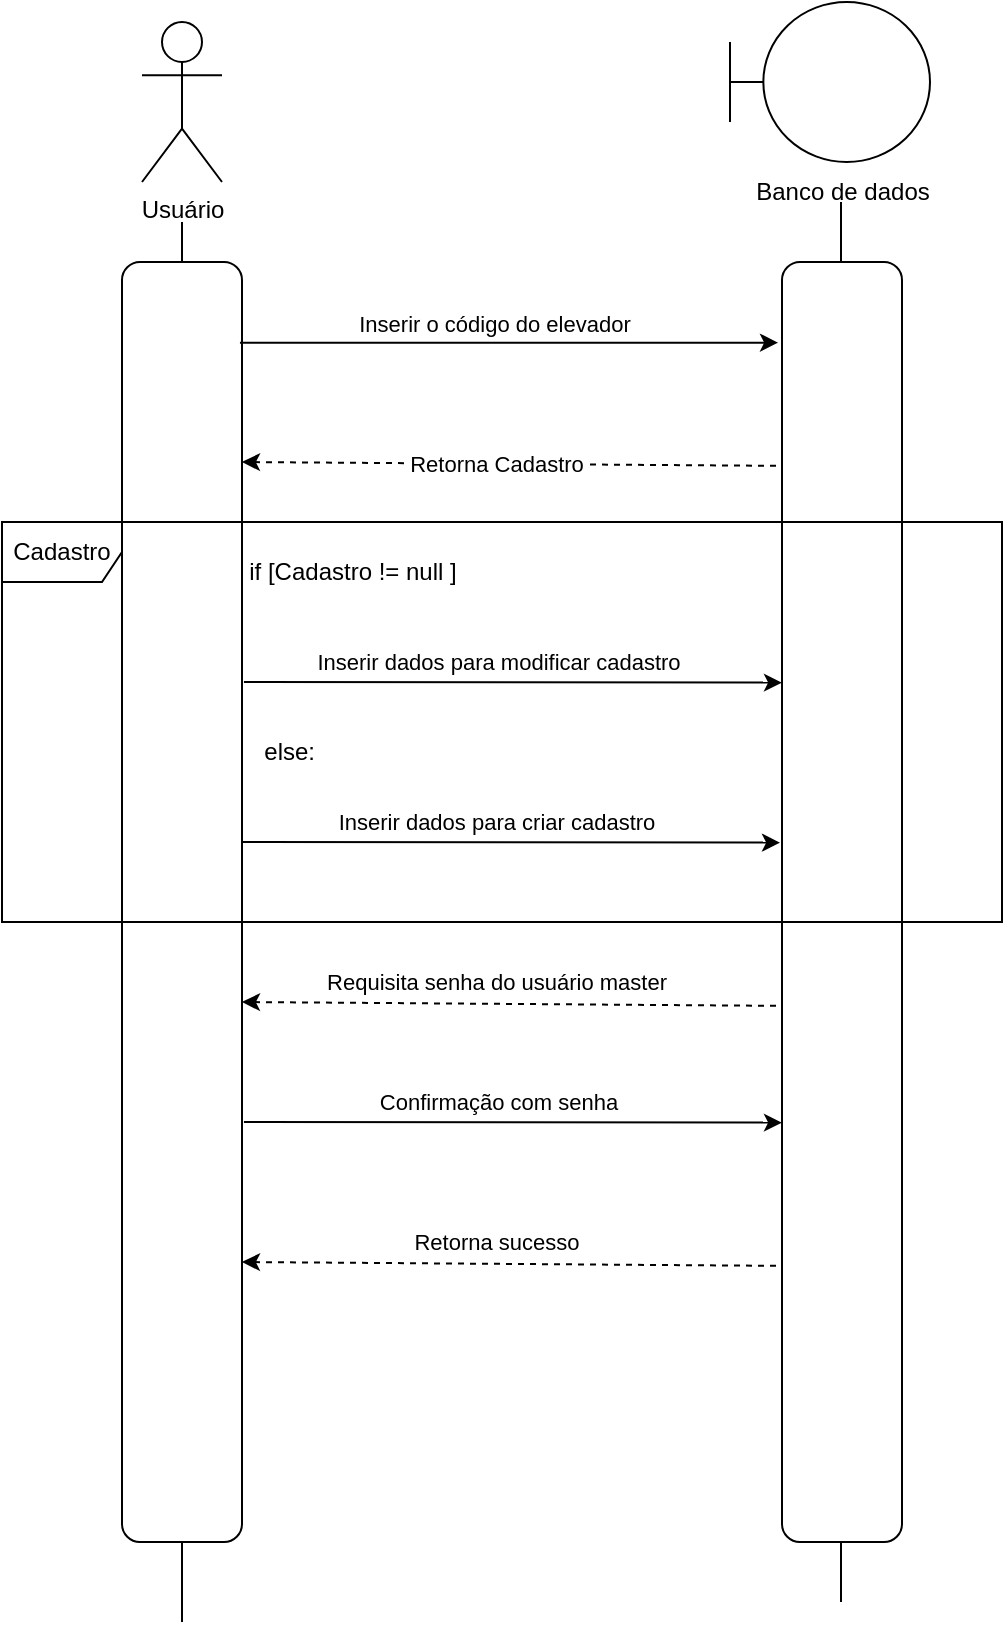 <mxfile version="24.8.4">
  <diagram name="Página-1" id="bB26nEsJqC5H9VZv3iXy">
    <mxGraphModel dx="2261" dy="772" grid="1" gridSize="10" guides="1" tooltips="1" connect="1" arrows="1" fold="1" page="1" pageScale="1" pageWidth="827" pageHeight="1169" math="0" shadow="0">
      <root>
        <mxCell id="0" />
        <mxCell id="1" parent="0" />
        <mxCell id="BPzOni1CalHz44KrnCVf-2" value="Usuário" style="shape=umlActor;verticalLabelPosition=bottom;verticalAlign=top;html=1;outlineConnect=0;" vertex="1" parent="1">
          <mxGeometry x="20" y="110" width="40" height="80" as="geometry" />
        </mxCell>
        <mxCell id="BPzOni1CalHz44KrnCVf-11" value="" style="group" vertex="1" connectable="0" parent="1">
          <mxGeometry x="10.0" y="210" width="60.0" height="700" as="geometry" />
        </mxCell>
        <mxCell id="BPzOni1CalHz44KrnCVf-8" value="" style="endArrow=none;html=1;rounded=0;" edge="1" parent="BPzOni1CalHz44KrnCVf-11">
          <mxGeometry width="50" height="50" relative="1" as="geometry">
            <mxPoint x="30.0" y="700" as="sourcePoint" />
            <mxPoint x="30.0" as="targetPoint" />
          </mxGeometry>
        </mxCell>
        <mxCell id="BPzOni1CalHz44KrnCVf-6" value="" style="rounded=1;whiteSpace=wrap;html=1;rotation=90;" vertex="1" parent="BPzOni1CalHz44KrnCVf-11">
          <mxGeometry x="-290" y="310" width="640" height="60" as="geometry" />
        </mxCell>
        <mxCell id="BPzOni1CalHz44KrnCVf-12" value="&lt;span style=&quot;color: rgba(0, 0, 0, 0); font-family: monospace; font-size: 0px; text-align: start; background-color: rgb(251, 251, 251);&quot;&gt;%3CmxGraphModel%3E%3Croot%3E%3CmxCell%20id%3D%220%22%2F%3E%3CmxCell%20id%3D%221%22%20parent%3D%220%22%2F%3E%3CmxCell%20id%3D%222%22%20value%3D%22%22%20style%3D%22endArrow%3Dclassic%3Bhtml%3D1%3Brounded%3D0%3BexitX%3D0.063%3BexitY%3D0.017%3BexitDx%3D0%3BexitDy%3D0%3BexitPerimeter%3D0%3BentryX%3D0.063%3BentryY%3D1.033%3BentryDx%3D0%3BentryDy%3D0%3BentryPerimeter%3D0%3B%22%20edge%3D%221%22%20parent%3D%221%22%3E%3CmxGeometry%20width%3D%2250%22%20height%3D%2250%22%20relative%3D%221%22%20as%3D%22geometry%22%3E%3CmxPoint%20x%3D%22249%22%20y%3D%22280%22%20as%3D%22sourcePoint%22%2F%3E%3CmxPoint%20x%3D%22548%22%20y%3D%22280%22%20as%3D%22targetPoint%22%2F%3E%3C%2FmxGeometry%3E%3C%2FmxCell%3E%3CmxCell%20id%3D%223%22%20value%3D%22Escaneia%20o%20c%C3%B3digo%20do%20elevador%22%20style%3D%22edgeLabel%3Bhtml%3D1%3Balign%3Dcenter%3BverticalAlign%3Dmiddle%3Bresizable%3D0%3Bpoints%3D%5B%5D%3B%22%20vertex%3D%221%22%20connectable%3D%220%22%20parent%3D%222%22%3E%3CmxGeometry%20x%3D%22-0.077%22%20y%3D%223%22%20relative%3D%221%22%20as%3D%22geometry%22%3E%3CmxPoint%20x%3D%223%22%20y%3D%22-7%22%20as%3D%22offset%22%2F%3E%3C%2FmxGeometry%3E%3C%2FmxCell%3E%3C%2Froot%3E%3C%2FmxGraphModel%3E&lt;/span&gt;" style="endArrow=classic;html=1;rounded=0;exitX=0.063;exitY=0.017;exitDx=0;exitDy=0;exitPerimeter=0;entryX=0.063;entryY=1.033;entryDx=0;entryDy=0;entryPerimeter=0;" edge="1" parent="1" source="BPzOni1CalHz44KrnCVf-6">
          <mxGeometry width="50" height="50" relative="1" as="geometry">
            <mxPoint x="210" y="350" as="sourcePoint" />
            <mxPoint x="338.02" y="270.32" as="targetPoint" />
          </mxGeometry>
        </mxCell>
        <mxCell id="BPzOni1CalHz44KrnCVf-13" value="Inserir o código do elevador" style="edgeLabel;html=1;align=center;verticalAlign=middle;resizable=0;points=[];" vertex="1" connectable="0" parent="BPzOni1CalHz44KrnCVf-12">
          <mxGeometry x="-0.077" y="3" relative="1" as="geometry">
            <mxPoint x="3" y="-7" as="offset" />
          </mxGeometry>
        </mxCell>
        <mxCell id="BPzOni1CalHz44KrnCVf-18" value="" style="shape=umlBoundary;whiteSpace=wrap;html=1;" vertex="1" parent="1">
          <mxGeometry x="314" y="100" width="100" height="80" as="geometry" />
        </mxCell>
        <mxCell id="BPzOni1CalHz44KrnCVf-20" value="" style="group" vertex="1" connectable="0" parent="1">
          <mxGeometry x="340" y="200" width="85" height="700" as="geometry" />
        </mxCell>
        <mxCell id="BPzOni1CalHz44KrnCVf-21" value="" style="endArrow=none;html=1;rounded=0;" edge="1" parent="BPzOni1CalHz44KrnCVf-20">
          <mxGeometry width="50" height="50" relative="1" as="geometry">
            <mxPoint x="29.5" y="700" as="sourcePoint" />
            <mxPoint x="29.5" as="targetPoint" />
          </mxGeometry>
        </mxCell>
        <mxCell id="BPzOni1CalHz44KrnCVf-22" value="" style="rounded=1;whiteSpace=wrap;html=1;rotation=90;" vertex="1" parent="BPzOni1CalHz44KrnCVf-20">
          <mxGeometry x="-290" y="320" width="640" height="60" as="geometry" />
        </mxCell>
        <mxCell id="BPzOni1CalHz44KrnCVf-19" value="Banco de dados" style="text;html=1;align=center;verticalAlign=middle;resizable=0;points=[];autosize=1;strokeColor=none;fillColor=none;" vertex="1" parent="BPzOni1CalHz44KrnCVf-20">
          <mxGeometry x="-25" y="-20" width="110" height="30" as="geometry" />
        </mxCell>
        <mxCell id="BPzOni1CalHz44KrnCVf-27" value="&lt;span style=&quot;color: rgba(0, 0, 0, 0); font-family: monospace; font-size: 0px; text-align: start; background-color: rgb(251, 251, 251);&quot;&gt;%3CmxGraphModel%3E%3Croot%3E%3CmxCell%20id%3D%220%22%2F%3E%3CmxCell%20id%3D%221%22%20parent%3D%220%22%2F%3E%3CmxCell%20id%3D%222%22%20value%3D%22%22%20style%3D%22endArrow%3Dclassic%3Bhtml%3D1%3Brounded%3D0%3BexitX%3D0.063%3BexitY%3D0.017%3BexitDx%3D0%3BexitDy%3D0%3BexitPerimeter%3D0%3BentryX%3D0.063%3BentryY%3D1.033%3BentryDx%3D0%3BentryDy%3D0%3BentryPerimeter%3D0%3B%22%20edge%3D%221%22%20parent%3D%221%22%3E%3CmxGeometry%20width%3D%2250%22%20height%3D%2250%22%20relative%3D%221%22%20as%3D%22geometry%22%3E%3CmxPoint%20x%3D%22249%22%20y%3D%22280%22%20as%3D%22sourcePoint%22%2F%3E%3CmxPoint%20x%3D%22548%22%20y%3D%22280%22%20as%3D%22targetPoint%22%2F%3E%3C%2FmxGeometry%3E%3C%2FmxCell%3E%3CmxCell%20id%3D%223%22%20value%3D%22Escaneia%20o%20c%C3%B3digo%20do%20elevador%22%20style%3D%22edgeLabel%3Bhtml%3D1%3Balign%3Dcenter%3BverticalAlign%3Dmiddle%3Bresizable%3D0%3Bpoints%3D%5B%5D%3B%22%20vertex%3D%221%22%20connectable%3D%220%22%20parent%3D%222%22%3E%3CmxGeometry%20x%3D%22-0.077%22%20y%3D%223%22%20relative%3D%221%22%20as%3D%22geometry%22%3E%3CmxPoint%20x%3D%223%22%20y%3D%22-7%22%20as%3D%22offset%22%2F%3E%3C%2FmxGeometry%3E%3C%2FmxCell%3E%3C%2Froot%3E%3C%2FmxGraphModel%3E&lt;/span&gt;" style="endArrow=classic;html=1;rounded=0;exitX=0.222;exitY=1.05;exitDx=0;exitDy=0;exitPerimeter=0;entryX=0.219;entryY=0;entryDx=0;entryDy=0;entryPerimeter=0;endFill=1;strokeColor=default;dashed=1;" edge="1" parent="1">
          <mxGeometry width="50" height="50" relative="1" as="geometry">
            <mxPoint x="337" y="331.92" as="sourcePoint" />
            <mxPoint x="70" y="330.0" as="targetPoint" />
          </mxGeometry>
        </mxCell>
        <mxCell id="BPzOni1CalHz44KrnCVf-30" value="Retorna Cadastro" style="edgeLabel;html=1;align=center;verticalAlign=middle;resizable=0;points=[];" vertex="1" connectable="0" parent="BPzOni1CalHz44KrnCVf-27">
          <mxGeometry x="0.049" relative="1" as="geometry">
            <mxPoint as="offset" />
          </mxGeometry>
        </mxCell>
        <mxCell id="BPzOni1CalHz44KrnCVf-31" value="&lt;span style=&quot;color: rgba(0, 0, 0, 0); font-family: monospace; font-size: 0px; text-align: start; background-color: rgb(251, 251, 251);&quot;&gt;%3CmxGraphModel%3E%3Croot%3E%3CmxCell%20id%3D%220%22%2F%3E%3CmxCell%20id%3D%221%22%20parent%3D%220%22%2F%3E%3CmxCell%20id%3D%222%22%20value%3D%22%22%20style%3D%22endArrow%3Dclassic%3Bhtml%3D1%3Brounded%3D0%3BexitX%3D0.063%3BexitY%3D0.017%3BexitDx%3D0%3BexitDy%3D0%3BexitPerimeter%3D0%3BentryX%3D0.063%3BentryY%3D1.033%3BentryDx%3D0%3BentryDy%3D0%3BentryPerimeter%3D0%3B%22%20edge%3D%221%22%20parent%3D%221%22%3E%3CmxGeometry%20width%3D%2250%22%20height%3D%2250%22%20relative%3D%221%22%20as%3D%22geometry%22%3E%3CmxPoint%20x%3D%22249%22%20y%3D%22280%22%20as%3D%22sourcePoint%22%2F%3E%3CmxPoint%20x%3D%22548%22%20y%3D%22280%22%20as%3D%22targetPoint%22%2F%3E%3C%2FmxGeometry%3E%3C%2FmxCell%3E%3CmxCell%20id%3D%223%22%20value%3D%22Escaneia%20o%20c%C3%B3digo%20do%20elevador%22%20style%3D%22edgeLabel%3Bhtml%3D1%3Balign%3Dcenter%3BverticalAlign%3Dmiddle%3Bresizable%3D0%3Bpoints%3D%5B%5D%3B%22%20vertex%3D%221%22%20connectable%3D%220%22%20parent%3D%222%22%3E%3CmxGeometry%20x%3D%22-0.077%22%20y%3D%223%22%20relative%3D%221%22%20as%3D%22geometry%22%3E%3CmxPoint%20x%3D%223%22%20y%3D%22-7%22%20as%3D%22offset%22%2F%3E%3C%2FmxGeometry%3E%3C%2FmxCell%3E%3C%2Froot%3E%3C%2FmxGraphModel%3E&lt;/span&gt;" style="endArrow=classic;html=1;rounded=0;exitX=0.063;exitY=0.017;exitDx=0;exitDy=0;exitPerimeter=0;entryX=0.063;entryY=1.033;entryDx=0;entryDy=0;entryPerimeter=0;" edge="1" parent="1">
          <mxGeometry width="50" height="50" relative="1" as="geometry">
            <mxPoint x="70.98" y="440" as="sourcePoint" />
            <mxPoint x="340" y="440.32" as="targetPoint" />
          </mxGeometry>
        </mxCell>
        <mxCell id="BPzOni1CalHz44KrnCVf-32" value="Inserir dados para modificar cadastro" style="edgeLabel;html=1;align=center;verticalAlign=middle;resizable=0;points=[];" vertex="1" connectable="0" parent="BPzOni1CalHz44KrnCVf-31">
          <mxGeometry x="-0.077" y="3" relative="1" as="geometry">
            <mxPoint x="3" y="-7" as="offset" />
          </mxGeometry>
        </mxCell>
        <mxCell id="BPzOni1CalHz44KrnCVf-33" value="Cadastro" style="shape=umlFrame;whiteSpace=wrap;html=1;pointerEvents=0;" vertex="1" parent="1">
          <mxGeometry x="-50" y="360" width="500" height="200" as="geometry" />
        </mxCell>
        <mxCell id="BPzOni1CalHz44KrnCVf-34" value="if [Cadastro != null ]" style="text;html=1;align=center;verticalAlign=middle;resizable=0;points=[];autosize=1;strokeColor=none;fillColor=none;" vertex="1" parent="1">
          <mxGeometry x="60" y="370" width="130" height="30" as="geometry" />
        </mxCell>
        <mxCell id="BPzOni1CalHz44KrnCVf-35" value="else:&amp;nbsp;" style="text;html=1;align=center;verticalAlign=middle;resizable=0;points=[];autosize=1;strokeColor=none;fillColor=none;" vertex="1" parent="1">
          <mxGeometry x="70" y="460" width="50" height="30" as="geometry" />
        </mxCell>
        <mxCell id="BPzOni1CalHz44KrnCVf-36" value="&lt;span style=&quot;color: rgba(0, 0, 0, 0); font-family: monospace; font-size: 0px; text-align: start; background-color: rgb(251, 251, 251);&quot;&gt;%3CmxGraphModel%3E%3Croot%3E%3CmxCell%20id%3D%220%22%2F%3E%3CmxCell%20id%3D%221%22%20parent%3D%220%22%2F%3E%3CmxCell%20id%3D%222%22%20value%3D%22%22%20style%3D%22endArrow%3Dclassic%3Bhtml%3D1%3Brounded%3D0%3BexitX%3D0.063%3BexitY%3D0.017%3BexitDx%3D0%3BexitDy%3D0%3BexitPerimeter%3D0%3BentryX%3D0.063%3BentryY%3D1.033%3BentryDx%3D0%3BentryDy%3D0%3BentryPerimeter%3D0%3B%22%20edge%3D%221%22%20parent%3D%221%22%3E%3CmxGeometry%20width%3D%2250%22%20height%3D%2250%22%20relative%3D%221%22%20as%3D%22geometry%22%3E%3CmxPoint%20x%3D%22249%22%20y%3D%22280%22%20as%3D%22sourcePoint%22%2F%3E%3CmxPoint%20x%3D%22548%22%20y%3D%22280%22%20as%3D%22targetPoint%22%2F%3E%3C%2FmxGeometry%3E%3C%2FmxCell%3E%3CmxCell%20id%3D%223%22%20value%3D%22Escaneia%20o%20c%C3%B3digo%20do%20elevador%22%20style%3D%22edgeLabel%3Bhtml%3D1%3Balign%3Dcenter%3BverticalAlign%3Dmiddle%3Bresizable%3D0%3Bpoints%3D%5B%5D%3B%22%20vertex%3D%221%22%20connectable%3D%220%22%20parent%3D%222%22%3E%3CmxGeometry%20x%3D%22-0.077%22%20y%3D%223%22%20relative%3D%221%22%20as%3D%22geometry%22%3E%3CmxPoint%20x%3D%223%22%20y%3D%22-7%22%20as%3D%22offset%22%2F%3E%3C%2FmxGeometry%3E%3C%2FmxCell%3E%3C%2Froot%3E%3C%2FmxGraphModel%3E&lt;/span&gt;" style="endArrow=classic;html=1;rounded=0;exitX=0.063;exitY=0.017;exitDx=0;exitDy=0;exitPerimeter=0;entryX=0.063;entryY=1.033;entryDx=0;entryDy=0;entryPerimeter=0;" edge="1" parent="1">
          <mxGeometry width="50" height="50" relative="1" as="geometry">
            <mxPoint x="70" y="520" as="sourcePoint" />
            <mxPoint x="339.02" y="520.32" as="targetPoint" />
          </mxGeometry>
        </mxCell>
        <mxCell id="BPzOni1CalHz44KrnCVf-37" value="Inserir dados para criar cadastro" style="edgeLabel;html=1;align=center;verticalAlign=middle;resizable=0;points=[];" vertex="1" connectable="0" parent="BPzOni1CalHz44KrnCVf-36">
          <mxGeometry x="-0.077" y="3" relative="1" as="geometry">
            <mxPoint x="3" y="-7" as="offset" />
          </mxGeometry>
        </mxCell>
        <mxCell id="BPzOni1CalHz44KrnCVf-38" value="&lt;span style=&quot;color: rgba(0, 0, 0, 0); font-family: monospace; font-size: 0px; text-align: start; background-color: rgb(251, 251, 251);&quot;&gt;%3CmxGraphModel%3E%3Croot%3E%3CmxCell%20id%3D%220%22%2F%3E%3CmxCell%20id%3D%221%22%20parent%3D%220%22%2F%3E%3CmxCell%20id%3D%222%22%20value%3D%22%22%20style%3D%22endArrow%3Dclassic%3Bhtml%3D1%3Brounded%3D0%3BexitX%3D0.063%3BexitY%3D0.017%3BexitDx%3D0%3BexitDy%3D0%3BexitPerimeter%3D0%3BentryX%3D0.063%3BentryY%3D1.033%3BentryDx%3D0%3BentryDy%3D0%3BentryPerimeter%3D0%3B%22%20edge%3D%221%22%20parent%3D%221%22%3E%3CmxGeometry%20width%3D%2250%22%20height%3D%2250%22%20relative%3D%221%22%20as%3D%22geometry%22%3E%3CmxPoint%20x%3D%22249%22%20y%3D%22280%22%20as%3D%22sourcePoint%22%2F%3E%3CmxPoint%20x%3D%22548%22%20y%3D%22280%22%20as%3D%22targetPoint%22%2F%3E%3C%2FmxGeometry%3E%3C%2FmxCell%3E%3CmxCell%20id%3D%223%22%20value%3D%22Escaneia%20o%20c%C3%B3digo%20do%20elevador%22%20style%3D%22edgeLabel%3Bhtml%3D1%3Balign%3Dcenter%3BverticalAlign%3Dmiddle%3Bresizable%3D0%3Bpoints%3D%5B%5D%3B%22%20vertex%3D%221%22%20connectable%3D%220%22%20parent%3D%222%22%3E%3CmxGeometry%20x%3D%22-0.077%22%20y%3D%223%22%20relative%3D%221%22%20as%3D%22geometry%22%3E%3CmxPoint%20x%3D%223%22%20y%3D%22-7%22%20as%3D%22offset%22%2F%3E%3C%2FmxGeometry%3E%3C%2FmxCell%3E%3C%2Froot%3E%3C%2FmxGraphModel%3E&lt;/span&gt;" style="endArrow=classic;html=1;rounded=0;exitX=0.222;exitY=1.05;exitDx=0;exitDy=0;exitPerimeter=0;entryX=0.219;entryY=0;entryDx=0;entryDy=0;entryPerimeter=0;endFill=1;strokeColor=default;dashed=1;" edge="1" parent="1">
          <mxGeometry width="50" height="50" relative="1" as="geometry">
            <mxPoint x="337" y="601.92" as="sourcePoint" />
            <mxPoint x="70" y="600.0" as="targetPoint" />
          </mxGeometry>
        </mxCell>
        <mxCell id="BPzOni1CalHz44KrnCVf-39" value="Requisita senha do usuário master" style="edgeLabel;html=1;align=center;verticalAlign=middle;resizable=0;points=[];" vertex="1" connectable="0" parent="BPzOni1CalHz44KrnCVf-38">
          <mxGeometry x="0.049" relative="1" as="geometry">
            <mxPoint y="-11" as="offset" />
          </mxGeometry>
        </mxCell>
        <mxCell id="BPzOni1CalHz44KrnCVf-40" value="&lt;span style=&quot;color: rgba(0, 0, 0, 0); font-family: monospace; font-size: 0px; text-align: start; background-color: rgb(251, 251, 251);&quot;&gt;%3CmxGraphModel%3E%3Croot%3E%3CmxCell%20id%3D%220%22%2F%3E%3CmxCell%20id%3D%221%22%20parent%3D%220%22%2F%3E%3CmxCell%20id%3D%222%22%20value%3D%22%22%20style%3D%22endArrow%3Dclassic%3Bhtml%3D1%3Brounded%3D0%3BexitX%3D0.063%3BexitY%3D0.017%3BexitDx%3D0%3BexitDy%3D0%3BexitPerimeter%3D0%3BentryX%3D0.063%3BentryY%3D1.033%3BentryDx%3D0%3BentryDy%3D0%3BentryPerimeter%3D0%3B%22%20edge%3D%221%22%20parent%3D%221%22%3E%3CmxGeometry%20width%3D%2250%22%20height%3D%2250%22%20relative%3D%221%22%20as%3D%22geometry%22%3E%3CmxPoint%20x%3D%22249%22%20y%3D%22280%22%20as%3D%22sourcePoint%22%2F%3E%3CmxPoint%20x%3D%22548%22%20y%3D%22280%22%20as%3D%22targetPoint%22%2F%3E%3C%2FmxGeometry%3E%3C%2FmxCell%3E%3CmxCell%20id%3D%223%22%20value%3D%22Escaneia%20o%20c%C3%B3digo%20do%20elevador%22%20style%3D%22edgeLabel%3Bhtml%3D1%3Balign%3Dcenter%3BverticalAlign%3Dmiddle%3Bresizable%3D0%3Bpoints%3D%5B%5D%3B%22%20vertex%3D%221%22%20connectable%3D%220%22%20parent%3D%222%22%3E%3CmxGeometry%20x%3D%22-0.077%22%20y%3D%223%22%20relative%3D%221%22%20as%3D%22geometry%22%3E%3CmxPoint%20x%3D%223%22%20y%3D%22-7%22%20as%3D%22offset%22%2F%3E%3C%2FmxGeometry%3E%3C%2FmxCell%3E%3C%2Froot%3E%3C%2FmxGraphModel%3E&lt;/span&gt;" style="endArrow=classic;html=1;rounded=0;exitX=0.063;exitY=0.017;exitDx=0;exitDy=0;exitPerimeter=0;entryX=0.063;entryY=1.033;entryDx=0;entryDy=0;entryPerimeter=0;" edge="1" parent="1">
          <mxGeometry width="50" height="50" relative="1" as="geometry">
            <mxPoint x="70.98" y="660" as="sourcePoint" />
            <mxPoint x="340" y="660.32" as="targetPoint" />
          </mxGeometry>
        </mxCell>
        <mxCell id="BPzOni1CalHz44KrnCVf-41" value="Confirmação com senha" style="edgeLabel;html=1;align=center;verticalAlign=middle;resizable=0;points=[];" vertex="1" connectable="0" parent="BPzOni1CalHz44KrnCVf-40">
          <mxGeometry x="-0.077" y="3" relative="1" as="geometry">
            <mxPoint x="3" y="-7" as="offset" />
          </mxGeometry>
        </mxCell>
        <mxCell id="BPzOni1CalHz44KrnCVf-42" value="&lt;span style=&quot;color: rgba(0, 0, 0, 0); font-family: monospace; font-size: 0px; text-align: start; background-color: rgb(251, 251, 251);&quot;&gt;%3CmxGraphModel%3E%3Croot%3E%3CmxCell%20id%3D%220%22%2F%3E%3CmxCell%20id%3D%221%22%20parent%3D%220%22%2F%3E%3CmxCell%20id%3D%222%22%20value%3D%22%22%20style%3D%22endArrow%3Dclassic%3Bhtml%3D1%3Brounded%3D0%3BexitX%3D0.063%3BexitY%3D0.017%3BexitDx%3D0%3BexitDy%3D0%3BexitPerimeter%3D0%3BentryX%3D0.063%3BentryY%3D1.033%3BentryDx%3D0%3BentryDy%3D0%3BentryPerimeter%3D0%3B%22%20edge%3D%221%22%20parent%3D%221%22%3E%3CmxGeometry%20width%3D%2250%22%20height%3D%2250%22%20relative%3D%221%22%20as%3D%22geometry%22%3E%3CmxPoint%20x%3D%22249%22%20y%3D%22280%22%20as%3D%22sourcePoint%22%2F%3E%3CmxPoint%20x%3D%22548%22%20y%3D%22280%22%20as%3D%22targetPoint%22%2F%3E%3C%2FmxGeometry%3E%3C%2FmxCell%3E%3CmxCell%20id%3D%223%22%20value%3D%22Escaneia%20o%20c%C3%B3digo%20do%20elevador%22%20style%3D%22edgeLabel%3Bhtml%3D1%3Balign%3Dcenter%3BverticalAlign%3Dmiddle%3Bresizable%3D0%3Bpoints%3D%5B%5D%3B%22%20vertex%3D%221%22%20connectable%3D%220%22%20parent%3D%222%22%3E%3CmxGeometry%20x%3D%22-0.077%22%20y%3D%223%22%20relative%3D%221%22%20as%3D%22geometry%22%3E%3CmxPoint%20x%3D%223%22%20y%3D%22-7%22%20as%3D%22offset%22%2F%3E%3C%2FmxGeometry%3E%3C%2FmxCell%3E%3C%2Froot%3E%3C%2FmxGraphModel%3E&lt;/span&gt;" style="endArrow=classic;html=1;rounded=0;exitX=0.222;exitY=1.05;exitDx=0;exitDy=0;exitPerimeter=0;entryX=0.219;entryY=0;entryDx=0;entryDy=0;entryPerimeter=0;endFill=1;strokeColor=default;dashed=1;" edge="1" parent="1">
          <mxGeometry width="50" height="50" relative="1" as="geometry">
            <mxPoint x="337" y="731.92" as="sourcePoint" />
            <mxPoint x="70" y="730.0" as="targetPoint" />
          </mxGeometry>
        </mxCell>
        <mxCell id="BPzOni1CalHz44KrnCVf-43" value="Retorna sucesso" style="edgeLabel;html=1;align=center;verticalAlign=middle;resizable=0;points=[];" vertex="1" connectable="0" parent="BPzOni1CalHz44KrnCVf-42">
          <mxGeometry x="0.049" relative="1" as="geometry">
            <mxPoint y="-11" as="offset" />
          </mxGeometry>
        </mxCell>
      </root>
    </mxGraphModel>
  </diagram>
</mxfile>

